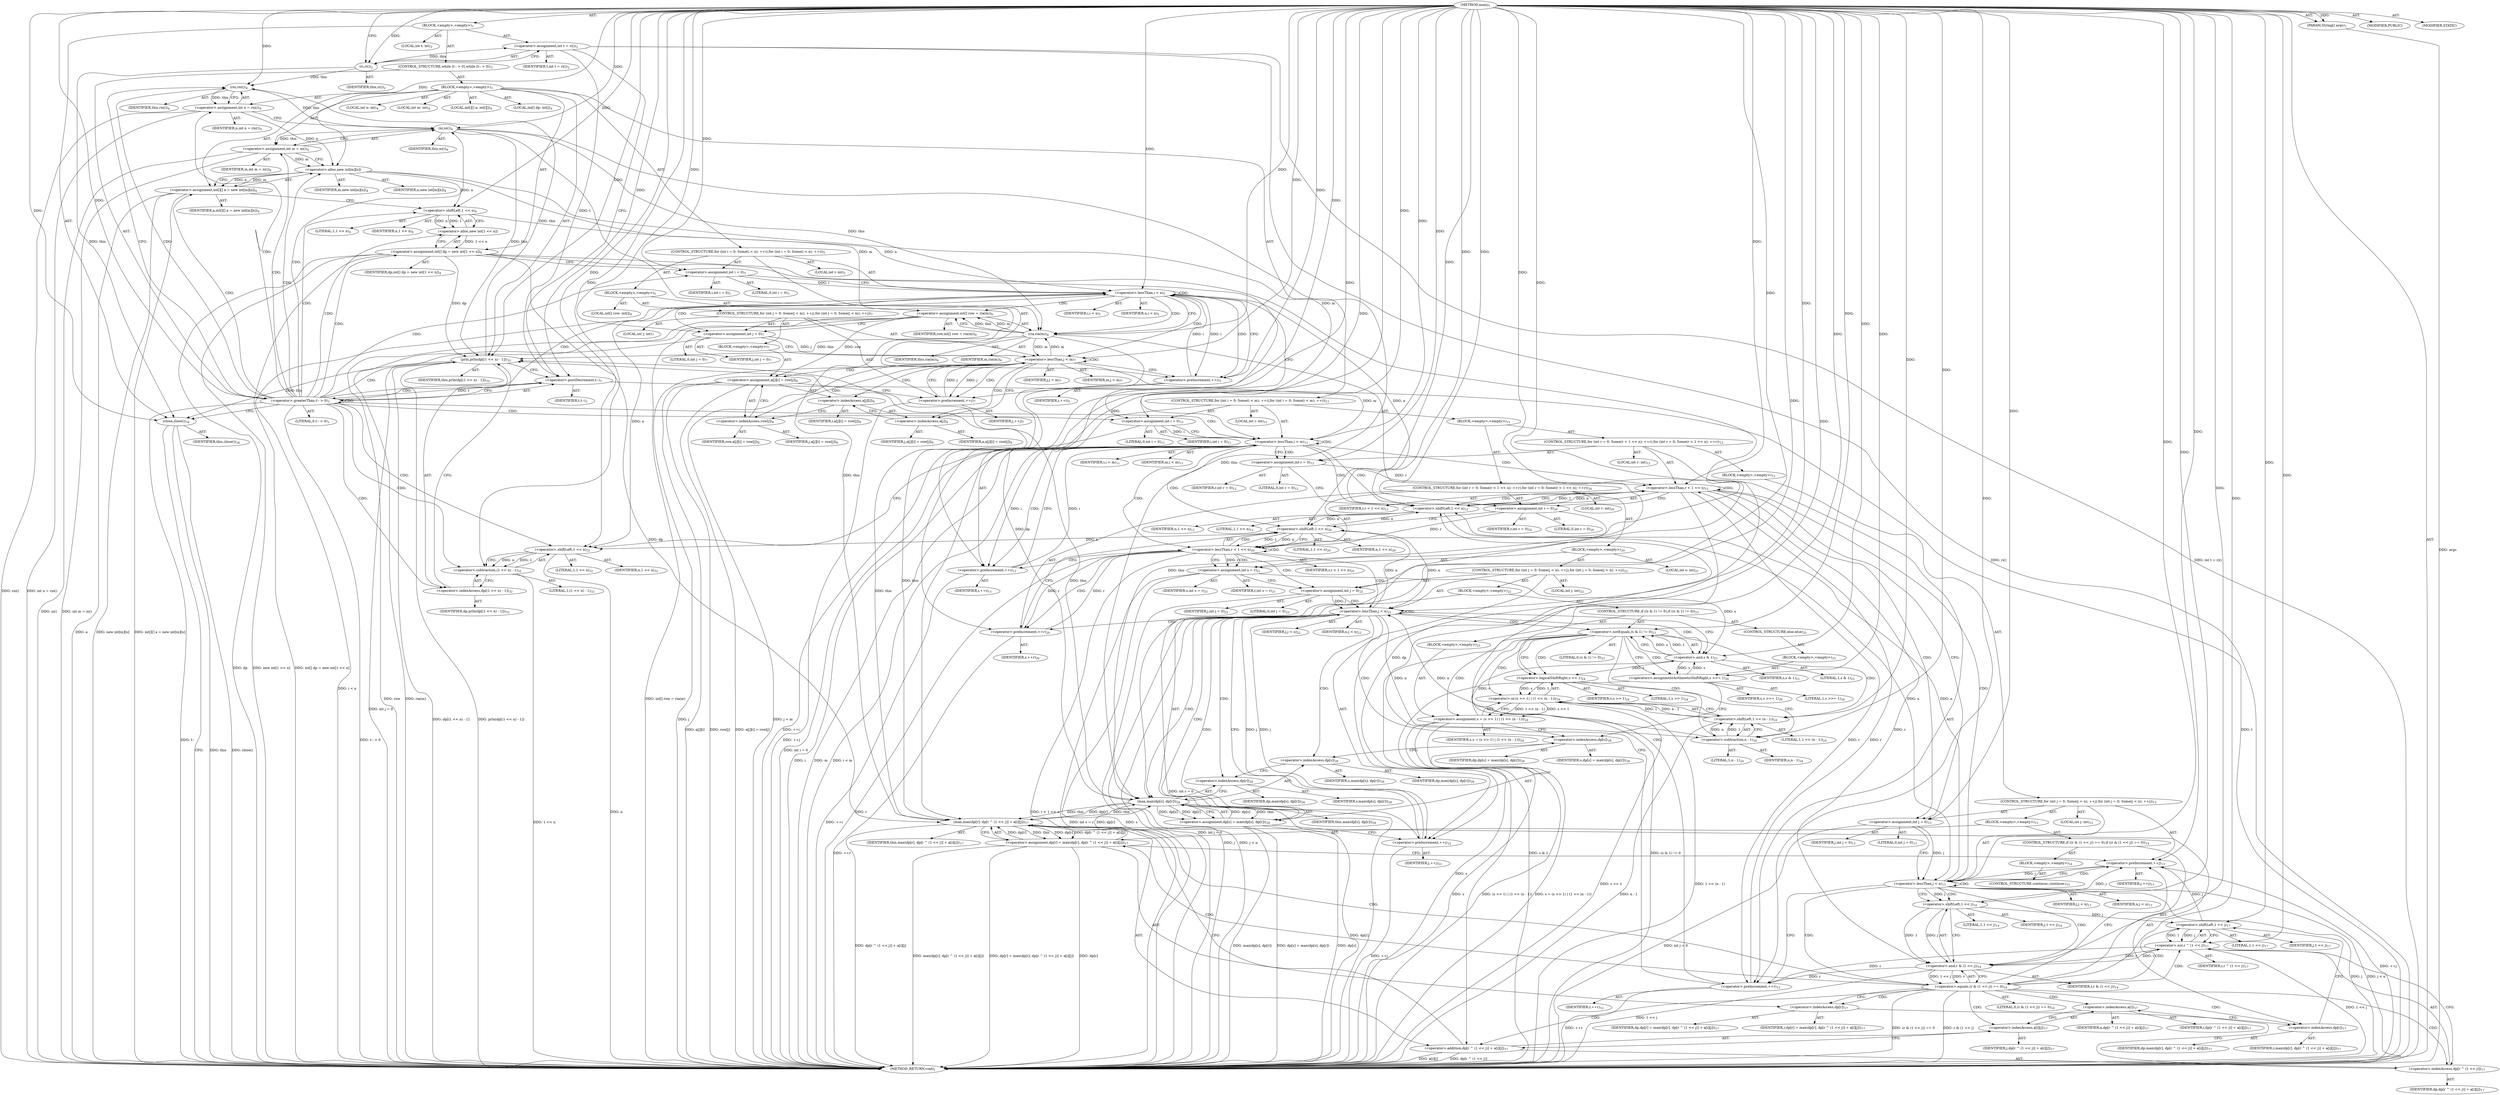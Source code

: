 digraph "main" {  
"17" [label = <(METHOD,main)<SUB>1</SUB>> ]
"18" [label = <(PARAM,String[] args)<SUB>1</SUB>> ]
"19" [label = <(BLOCK,&lt;empty&gt;,&lt;empty&gt;)<SUB>1</SUB>> ]
"20" [label = <(LOCAL,int t: int)<SUB>2</SUB>> ]
"21" [label = <(&lt;operator&gt;.assignment,int t = ri())<SUB>2</SUB>> ]
"22" [label = <(IDENTIFIER,t,int t = ri())<SUB>2</SUB>> ]
"23" [label = <(ri,ri())<SUB>2</SUB>> ]
"24" [label = <(IDENTIFIER,this,ri())<SUB>2</SUB>> ]
"25" [label = <(CONTROL_STRUCTURE,while (t-- &gt; 0),while (t-- &gt; 0))<SUB>3</SUB>> ]
"26" [label = <(&lt;operator&gt;.greaterThan,t-- &gt; 0)<SUB>3</SUB>> ]
"27" [label = <(&lt;operator&gt;.postDecrement,t--)<SUB>3</SUB>> ]
"28" [label = <(IDENTIFIER,t,t--)<SUB>3</SUB>> ]
"29" [label = <(LITERAL,0,t-- &gt; 0)<SUB>3</SUB>> ]
"30" [label = <(BLOCK,&lt;empty&gt;,&lt;empty&gt;)<SUB>3</SUB>> ]
"31" [label = <(LOCAL,int n: int)<SUB>4</SUB>> ]
"32" [label = <(LOCAL,int m: int)<SUB>4</SUB>> ]
"33" [label = <(LOCAL,int[][] a: int[][])<SUB>4</SUB>> ]
"34" [label = <(LOCAL,int[] dp: int[])<SUB>4</SUB>> ]
"35" [label = <(&lt;operator&gt;.assignment,int n = rni())<SUB>4</SUB>> ]
"36" [label = <(IDENTIFIER,n,int n = rni())<SUB>4</SUB>> ]
"37" [label = <(rni,rni())<SUB>4</SUB>> ]
"38" [label = <(IDENTIFIER,this,rni())<SUB>4</SUB>> ]
"39" [label = <(&lt;operator&gt;.assignment,int m = ni())<SUB>4</SUB>> ]
"40" [label = <(IDENTIFIER,m,int m = ni())<SUB>4</SUB>> ]
"41" [label = <(ni,ni())<SUB>4</SUB>> ]
"42" [label = <(IDENTIFIER,this,ni())<SUB>4</SUB>> ]
"43" [label = <(&lt;operator&gt;.assignment,int[][] a = new int[m][n])<SUB>4</SUB>> ]
"44" [label = <(IDENTIFIER,a,int[][] a = new int[m][n])<SUB>4</SUB>> ]
"45" [label = <(&lt;operator&gt;.alloc,new int[m][n])> ]
"46" [label = <(IDENTIFIER,m,new int[m][n])<SUB>4</SUB>> ]
"47" [label = <(IDENTIFIER,n,new int[m][n])<SUB>4</SUB>> ]
"48" [label = <(&lt;operator&gt;.assignment,int[] dp = new int[1 &lt;&lt; n])<SUB>4</SUB>> ]
"49" [label = <(IDENTIFIER,dp,int[] dp = new int[1 &lt;&lt; n])<SUB>4</SUB>> ]
"50" [label = <(&lt;operator&gt;.alloc,new int[1 &lt;&lt; n])> ]
"51" [label = <(&lt;operator&gt;.shiftLeft,1 &lt;&lt; n)<SUB>4</SUB>> ]
"52" [label = <(LITERAL,1,1 &lt;&lt; n)<SUB>4</SUB>> ]
"53" [label = <(IDENTIFIER,n,1 &lt;&lt; n)<SUB>4</SUB>> ]
"54" [label = <(CONTROL_STRUCTURE,for (int i = 0; Some(i &lt; n); ++i),for (int i = 0; Some(i &lt; n); ++i))<SUB>5</SUB>> ]
"55" [label = <(LOCAL,int i: int)<SUB>5</SUB>> ]
"56" [label = <(&lt;operator&gt;.assignment,int i = 0)<SUB>5</SUB>> ]
"57" [label = <(IDENTIFIER,i,int i = 0)<SUB>5</SUB>> ]
"58" [label = <(LITERAL,0,int i = 0)<SUB>5</SUB>> ]
"59" [label = <(&lt;operator&gt;.lessThan,i &lt; n)<SUB>5</SUB>> ]
"60" [label = <(IDENTIFIER,i,i &lt; n)<SUB>5</SUB>> ]
"61" [label = <(IDENTIFIER,n,i &lt; n)<SUB>5</SUB>> ]
"62" [label = <(&lt;operator&gt;.preIncrement,++i)<SUB>5</SUB>> ]
"63" [label = <(IDENTIFIER,i,++i)<SUB>5</SUB>> ]
"64" [label = <(BLOCK,&lt;empty&gt;,&lt;empty&gt;)<SUB>5</SUB>> ]
"65" [label = <(LOCAL,int[] row: int[])<SUB>6</SUB>> ]
"66" [label = <(&lt;operator&gt;.assignment,int[] row = ria(m))<SUB>6</SUB>> ]
"67" [label = <(IDENTIFIER,row,int[] row = ria(m))<SUB>6</SUB>> ]
"68" [label = <(ria,ria(m))<SUB>6</SUB>> ]
"69" [label = <(IDENTIFIER,this,ria(m))<SUB>6</SUB>> ]
"70" [label = <(IDENTIFIER,m,ria(m))<SUB>6</SUB>> ]
"71" [label = <(CONTROL_STRUCTURE,for (int j = 0; Some(j &lt; m); ++j),for (int j = 0; Some(j &lt; m); ++j))<SUB>7</SUB>> ]
"72" [label = <(LOCAL,int j: int)<SUB>7</SUB>> ]
"73" [label = <(&lt;operator&gt;.assignment,int j = 0)<SUB>7</SUB>> ]
"74" [label = <(IDENTIFIER,j,int j = 0)<SUB>7</SUB>> ]
"75" [label = <(LITERAL,0,int j = 0)<SUB>7</SUB>> ]
"76" [label = <(&lt;operator&gt;.lessThan,j &lt; m)<SUB>7</SUB>> ]
"77" [label = <(IDENTIFIER,j,j &lt; m)<SUB>7</SUB>> ]
"78" [label = <(IDENTIFIER,m,j &lt; m)<SUB>7</SUB>> ]
"79" [label = <(&lt;operator&gt;.preIncrement,++j)<SUB>7</SUB>> ]
"80" [label = <(IDENTIFIER,j,++j)<SUB>7</SUB>> ]
"81" [label = <(BLOCK,&lt;empty&gt;,&lt;empty&gt;)<SUB>7</SUB>> ]
"82" [label = <(&lt;operator&gt;.assignment,a[j][i] = row[j])<SUB>8</SUB>> ]
"83" [label = <(&lt;operator&gt;.indexAccess,a[j][i])<SUB>8</SUB>> ]
"84" [label = <(&lt;operator&gt;.indexAccess,a[j])<SUB>8</SUB>> ]
"85" [label = <(IDENTIFIER,a,a[j][i] = row[j])<SUB>8</SUB>> ]
"86" [label = <(IDENTIFIER,j,a[j][i] = row[j])<SUB>8</SUB>> ]
"87" [label = <(IDENTIFIER,i,a[j][i] = row[j])<SUB>8</SUB>> ]
"88" [label = <(&lt;operator&gt;.indexAccess,row[j])<SUB>8</SUB>> ]
"89" [label = <(IDENTIFIER,row,a[j][i] = row[j])<SUB>8</SUB>> ]
"90" [label = <(IDENTIFIER,j,a[j][i] = row[j])<SUB>8</SUB>> ]
"91" [label = <(CONTROL_STRUCTURE,for (int i = 0; Some(i &lt; m); ++i),for (int i = 0; Some(i &lt; m); ++i))<SUB>11</SUB>> ]
"92" [label = <(LOCAL,int i: int)<SUB>11</SUB>> ]
"93" [label = <(&lt;operator&gt;.assignment,int i = 0)<SUB>11</SUB>> ]
"94" [label = <(IDENTIFIER,i,int i = 0)<SUB>11</SUB>> ]
"95" [label = <(LITERAL,0,int i = 0)<SUB>11</SUB>> ]
"96" [label = <(&lt;operator&gt;.lessThan,i &lt; m)<SUB>11</SUB>> ]
"97" [label = <(IDENTIFIER,i,i &lt; m)<SUB>11</SUB>> ]
"98" [label = <(IDENTIFIER,m,i &lt; m)<SUB>11</SUB>> ]
"99" [label = <(&lt;operator&gt;.preIncrement,++i)<SUB>11</SUB>> ]
"100" [label = <(IDENTIFIER,i,++i)<SUB>11</SUB>> ]
"101" [label = <(BLOCK,&lt;empty&gt;,&lt;empty&gt;)<SUB>11</SUB>> ]
"102" [label = <(CONTROL_STRUCTURE,for (int r = 0; Some(r &lt; 1 &lt;&lt; n); ++r),for (int r = 0; Some(r &lt; 1 &lt;&lt; n); ++r))<SUB>12</SUB>> ]
"103" [label = <(LOCAL,int r: int)<SUB>12</SUB>> ]
"104" [label = <(&lt;operator&gt;.assignment,int r = 0)<SUB>12</SUB>> ]
"105" [label = <(IDENTIFIER,r,int r = 0)<SUB>12</SUB>> ]
"106" [label = <(LITERAL,0,int r = 0)<SUB>12</SUB>> ]
"107" [label = <(&lt;operator&gt;.lessThan,r &lt; 1 &lt;&lt; n)<SUB>12</SUB>> ]
"108" [label = <(IDENTIFIER,r,r &lt; 1 &lt;&lt; n)<SUB>12</SUB>> ]
"109" [label = <(&lt;operator&gt;.shiftLeft,1 &lt;&lt; n)<SUB>12</SUB>> ]
"110" [label = <(LITERAL,1,1 &lt;&lt; n)<SUB>12</SUB>> ]
"111" [label = <(IDENTIFIER,n,1 &lt;&lt; n)<SUB>12</SUB>> ]
"112" [label = <(&lt;operator&gt;.preIncrement,++r)<SUB>12</SUB>> ]
"113" [label = <(IDENTIFIER,r,++r)<SUB>12</SUB>> ]
"114" [label = <(BLOCK,&lt;empty&gt;,&lt;empty&gt;)<SUB>12</SUB>> ]
"115" [label = <(CONTROL_STRUCTURE,for (int j = 0; Some(j &lt; n); ++j),for (int j = 0; Some(j &lt; n); ++j))<SUB>13</SUB>> ]
"116" [label = <(LOCAL,int j: int)<SUB>13</SUB>> ]
"117" [label = <(&lt;operator&gt;.assignment,int j = 0)<SUB>13</SUB>> ]
"118" [label = <(IDENTIFIER,j,int j = 0)<SUB>13</SUB>> ]
"119" [label = <(LITERAL,0,int j = 0)<SUB>13</SUB>> ]
"120" [label = <(&lt;operator&gt;.lessThan,j &lt; n)<SUB>13</SUB>> ]
"121" [label = <(IDENTIFIER,j,j &lt; n)<SUB>13</SUB>> ]
"122" [label = <(IDENTIFIER,n,j &lt; n)<SUB>13</SUB>> ]
"123" [label = <(&lt;operator&gt;.preIncrement,++j)<SUB>13</SUB>> ]
"124" [label = <(IDENTIFIER,j,++j)<SUB>13</SUB>> ]
"125" [label = <(BLOCK,&lt;empty&gt;,&lt;empty&gt;)<SUB>13</SUB>> ]
"126" [label = <(CONTROL_STRUCTURE,if ((r &amp; (1 &lt;&lt; j)) == 0),if ((r &amp; (1 &lt;&lt; j)) == 0))<SUB>14</SUB>> ]
"127" [label = <(&lt;operator&gt;.equals,(r &amp; (1 &lt;&lt; j)) == 0)<SUB>14</SUB>> ]
"128" [label = <(&lt;operator&gt;.and,r &amp; (1 &lt;&lt; j))<SUB>14</SUB>> ]
"129" [label = <(IDENTIFIER,r,r &amp; (1 &lt;&lt; j))<SUB>14</SUB>> ]
"130" [label = <(&lt;operator&gt;.shiftLeft,1 &lt;&lt; j)<SUB>14</SUB>> ]
"131" [label = <(LITERAL,1,1 &lt;&lt; j)<SUB>14</SUB>> ]
"132" [label = <(IDENTIFIER,j,1 &lt;&lt; j)<SUB>14</SUB>> ]
"133" [label = <(LITERAL,0,(r &amp; (1 &lt;&lt; j)) == 0)<SUB>14</SUB>> ]
"134" [label = <(BLOCK,&lt;empty&gt;,&lt;empty&gt;)<SUB>14</SUB>> ]
"135" [label = <(CONTROL_STRUCTURE,continue;,continue;)<SUB>15</SUB>> ]
"136" [label = <(&lt;operator&gt;.assignment,dp[r] = max(dp[r], dp[r ^ (1 &lt;&lt; j)] + a[i][j]))<SUB>17</SUB>> ]
"137" [label = <(&lt;operator&gt;.indexAccess,dp[r])<SUB>17</SUB>> ]
"138" [label = <(IDENTIFIER,dp,dp[r] = max(dp[r], dp[r ^ (1 &lt;&lt; j)] + a[i][j]))<SUB>17</SUB>> ]
"139" [label = <(IDENTIFIER,r,dp[r] = max(dp[r], dp[r ^ (1 &lt;&lt; j)] + a[i][j]))<SUB>17</SUB>> ]
"140" [label = <(max,max(dp[r], dp[r ^ (1 &lt;&lt; j)] + a[i][j]))<SUB>17</SUB>> ]
"141" [label = <(IDENTIFIER,this,max(dp[r], dp[r ^ (1 &lt;&lt; j)] + a[i][j]))<SUB>17</SUB>> ]
"142" [label = <(&lt;operator&gt;.indexAccess,dp[r])<SUB>17</SUB>> ]
"143" [label = <(IDENTIFIER,dp,max(dp[r], dp[r ^ (1 &lt;&lt; j)] + a[i][j]))<SUB>17</SUB>> ]
"144" [label = <(IDENTIFIER,r,max(dp[r], dp[r ^ (1 &lt;&lt; j)] + a[i][j]))<SUB>17</SUB>> ]
"145" [label = <(&lt;operator&gt;.addition,dp[r ^ (1 &lt;&lt; j)] + a[i][j])<SUB>17</SUB>> ]
"146" [label = <(&lt;operator&gt;.indexAccess,dp[r ^ (1 &lt;&lt; j)])<SUB>17</SUB>> ]
"147" [label = <(IDENTIFIER,dp,dp[r ^ (1 &lt;&lt; j)] + a[i][j])<SUB>17</SUB>> ]
"148" [label = <(&lt;operator&gt;.xor,r ^ (1 &lt;&lt; j))<SUB>17</SUB>> ]
"149" [label = <(IDENTIFIER,r,r ^ (1 &lt;&lt; j))<SUB>17</SUB>> ]
"150" [label = <(&lt;operator&gt;.shiftLeft,1 &lt;&lt; j)<SUB>17</SUB>> ]
"151" [label = <(LITERAL,1,1 &lt;&lt; j)<SUB>17</SUB>> ]
"152" [label = <(IDENTIFIER,j,1 &lt;&lt; j)<SUB>17</SUB>> ]
"153" [label = <(&lt;operator&gt;.indexAccess,a[i][j])<SUB>17</SUB>> ]
"154" [label = <(&lt;operator&gt;.indexAccess,a[i])<SUB>17</SUB>> ]
"155" [label = <(IDENTIFIER,a,dp[r ^ (1 &lt;&lt; j)] + a[i][j])<SUB>17</SUB>> ]
"156" [label = <(IDENTIFIER,i,dp[r ^ (1 &lt;&lt; j)] + a[i][j])<SUB>17</SUB>> ]
"157" [label = <(IDENTIFIER,j,dp[r ^ (1 &lt;&lt; j)] + a[i][j])<SUB>17</SUB>> ]
"158" [label = <(CONTROL_STRUCTURE,for (int r = 0; Some(r &lt; 1 &lt;&lt; n); ++r),for (int r = 0; Some(r &lt; 1 &lt;&lt; n); ++r))<SUB>20</SUB>> ]
"159" [label = <(LOCAL,int r: int)<SUB>20</SUB>> ]
"160" [label = <(&lt;operator&gt;.assignment,int r = 0)<SUB>20</SUB>> ]
"161" [label = <(IDENTIFIER,r,int r = 0)<SUB>20</SUB>> ]
"162" [label = <(LITERAL,0,int r = 0)<SUB>20</SUB>> ]
"163" [label = <(&lt;operator&gt;.lessThan,r &lt; 1 &lt;&lt; n)<SUB>20</SUB>> ]
"164" [label = <(IDENTIFIER,r,r &lt; 1 &lt;&lt; n)<SUB>20</SUB>> ]
"165" [label = <(&lt;operator&gt;.shiftLeft,1 &lt;&lt; n)<SUB>20</SUB>> ]
"166" [label = <(LITERAL,1,1 &lt;&lt; n)<SUB>20</SUB>> ]
"167" [label = <(IDENTIFIER,n,1 &lt;&lt; n)<SUB>20</SUB>> ]
"168" [label = <(&lt;operator&gt;.preIncrement,++r)<SUB>20</SUB>> ]
"169" [label = <(IDENTIFIER,r,++r)<SUB>20</SUB>> ]
"170" [label = <(BLOCK,&lt;empty&gt;,&lt;empty&gt;)<SUB>20</SUB>> ]
"171" [label = <(LOCAL,int s: int)<SUB>21</SUB>> ]
"172" [label = <(&lt;operator&gt;.assignment,int s = r)<SUB>21</SUB>> ]
"173" [label = <(IDENTIFIER,s,int s = r)<SUB>21</SUB>> ]
"174" [label = <(IDENTIFIER,r,int s = r)<SUB>21</SUB>> ]
"175" [label = <(CONTROL_STRUCTURE,for (int j = 0; Some(j &lt; n); ++j),for (int j = 0; Some(j &lt; n); ++j))<SUB>22</SUB>> ]
"176" [label = <(LOCAL,int j: int)<SUB>22</SUB>> ]
"177" [label = <(&lt;operator&gt;.assignment,int j = 0)<SUB>22</SUB>> ]
"178" [label = <(IDENTIFIER,j,int j = 0)<SUB>22</SUB>> ]
"179" [label = <(LITERAL,0,int j = 0)<SUB>22</SUB>> ]
"180" [label = <(&lt;operator&gt;.lessThan,j &lt; n)<SUB>22</SUB>> ]
"181" [label = <(IDENTIFIER,j,j &lt; n)<SUB>22</SUB>> ]
"182" [label = <(IDENTIFIER,n,j &lt; n)<SUB>22</SUB>> ]
"183" [label = <(&lt;operator&gt;.preIncrement,++j)<SUB>22</SUB>> ]
"184" [label = <(IDENTIFIER,j,++j)<SUB>22</SUB>> ]
"185" [label = <(BLOCK,&lt;empty&gt;,&lt;empty&gt;)<SUB>22</SUB>> ]
"186" [label = <(CONTROL_STRUCTURE,if ((s &amp; 1) != 0),if ((s &amp; 1) != 0))<SUB>23</SUB>> ]
"187" [label = <(&lt;operator&gt;.notEquals,(s &amp; 1) != 0)<SUB>23</SUB>> ]
"188" [label = <(&lt;operator&gt;.and,s &amp; 1)<SUB>23</SUB>> ]
"189" [label = <(IDENTIFIER,s,s &amp; 1)<SUB>23</SUB>> ]
"190" [label = <(LITERAL,1,s &amp; 1)<SUB>23</SUB>> ]
"191" [label = <(LITERAL,0,(s &amp; 1) != 0)<SUB>23</SUB>> ]
"192" [label = <(BLOCK,&lt;empty&gt;,&lt;empty&gt;)<SUB>23</SUB>> ]
"193" [label = <(&lt;operator&gt;.assignment,s = (s &gt;&gt; 1) | (1 &lt;&lt; (n - 1)))<SUB>24</SUB>> ]
"194" [label = <(IDENTIFIER,s,s = (s &gt;&gt; 1) | (1 &lt;&lt; (n - 1)))<SUB>24</SUB>> ]
"195" [label = <(&lt;operator&gt;.or,(s &gt;&gt; 1) | (1 &lt;&lt; (n - 1)))<SUB>24</SUB>> ]
"196" [label = <(&lt;operator&gt;.logicalShiftRight,s &gt;&gt; 1)<SUB>24</SUB>> ]
"197" [label = <(IDENTIFIER,s,s &gt;&gt; 1)<SUB>24</SUB>> ]
"198" [label = <(LITERAL,1,s &gt;&gt; 1)<SUB>24</SUB>> ]
"199" [label = <(&lt;operator&gt;.shiftLeft,1 &lt;&lt; (n - 1))<SUB>24</SUB>> ]
"200" [label = <(LITERAL,1,1 &lt;&lt; (n - 1))<SUB>24</SUB>> ]
"201" [label = <(&lt;operator&gt;.subtraction,n - 1)<SUB>24</SUB>> ]
"202" [label = <(IDENTIFIER,n,n - 1)<SUB>24</SUB>> ]
"203" [label = <(LITERAL,1,n - 1)<SUB>24</SUB>> ]
"204" [label = <(CONTROL_STRUCTURE,else,else)<SUB>25</SUB>> ]
"205" [label = <(BLOCK,&lt;empty&gt;,&lt;empty&gt;)<SUB>25</SUB>> ]
"206" [label = <(&lt;operators&gt;.assignmentArithmeticShiftRight,s &gt;&gt;= 1)<SUB>26</SUB>> ]
"207" [label = <(IDENTIFIER,s,s &gt;&gt;= 1)<SUB>26</SUB>> ]
"208" [label = <(LITERAL,1,s &gt;&gt;= 1)<SUB>26</SUB>> ]
"209" [label = <(&lt;operator&gt;.assignment,dp[s] = max(dp[s], dp[r]))<SUB>28</SUB>> ]
"210" [label = <(&lt;operator&gt;.indexAccess,dp[s])<SUB>28</SUB>> ]
"211" [label = <(IDENTIFIER,dp,dp[s] = max(dp[s], dp[r]))<SUB>28</SUB>> ]
"212" [label = <(IDENTIFIER,s,dp[s] = max(dp[s], dp[r]))<SUB>28</SUB>> ]
"213" [label = <(max,max(dp[s], dp[r]))<SUB>28</SUB>> ]
"214" [label = <(IDENTIFIER,this,max(dp[s], dp[r]))<SUB>28</SUB>> ]
"215" [label = <(&lt;operator&gt;.indexAccess,dp[s])<SUB>28</SUB>> ]
"216" [label = <(IDENTIFIER,dp,max(dp[s], dp[r]))<SUB>28</SUB>> ]
"217" [label = <(IDENTIFIER,s,max(dp[s], dp[r]))<SUB>28</SUB>> ]
"218" [label = <(&lt;operator&gt;.indexAccess,dp[r])<SUB>28</SUB>> ]
"219" [label = <(IDENTIFIER,dp,max(dp[s], dp[r]))<SUB>28</SUB>> ]
"220" [label = <(IDENTIFIER,r,max(dp[s], dp[r]))<SUB>28</SUB>> ]
"221" [label = <(prln,prln(dp[(1 &lt;&lt; n) - 1]))<SUB>32</SUB>> ]
"222" [label = <(IDENTIFIER,this,prln(dp[(1 &lt;&lt; n) - 1]))<SUB>32</SUB>> ]
"223" [label = <(&lt;operator&gt;.indexAccess,dp[(1 &lt;&lt; n) - 1])<SUB>32</SUB>> ]
"224" [label = <(IDENTIFIER,dp,prln(dp[(1 &lt;&lt; n) - 1]))<SUB>32</SUB>> ]
"225" [label = <(&lt;operator&gt;.subtraction,(1 &lt;&lt; n) - 1)<SUB>32</SUB>> ]
"226" [label = <(&lt;operator&gt;.shiftLeft,1 &lt;&lt; n)<SUB>32</SUB>> ]
"227" [label = <(LITERAL,1,1 &lt;&lt; n)<SUB>32</SUB>> ]
"228" [label = <(IDENTIFIER,n,1 &lt;&lt; n)<SUB>32</SUB>> ]
"229" [label = <(LITERAL,1,(1 &lt;&lt; n) - 1)<SUB>32</SUB>> ]
"230" [label = <(close,close())<SUB>34</SUB>> ]
"231" [label = <(IDENTIFIER,this,close())<SUB>34</SUB>> ]
"232" [label = <(MODIFIER,PUBLIC)> ]
"233" [label = <(MODIFIER,STATIC)> ]
"234" [label = <(METHOD_RETURN,void)<SUB>1</SUB>> ]
  "17" -> "18"  [ label = "AST: "] 
  "17" -> "19"  [ label = "AST: "] 
  "17" -> "232"  [ label = "AST: "] 
  "17" -> "233"  [ label = "AST: "] 
  "17" -> "234"  [ label = "AST: "] 
  "19" -> "20"  [ label = "AST: "] 
  "19" -> "21"  [ label = "AST: "] 
  "19" -> "25"  [ label = "AST: "] 
  "19" -> "230"  [ label = "AST: "] 
  "21" -> "22"  [ label = "AST: "] 
  "21" -> "23"  [ label = "AST: "] 
  "23" -> "24"  [ label = "AST: "] 
  "25" -> "26"  [ label = "AST: "] 
  "25" -> "30"  [ label = "AST: "] 
  "26" -> "27"  [ label = "AST: "] 
  "26" -> "29"  [ label = "AST: "] 
  "27" -> "28"  [ label = "AST: "] 
  "30" -> "31"  [ label = "AST: "] 
  "30" -> "32"  [ label = "AST: "] 
  "30" -> "33"  [ label = "AST: "] 
  "30" -> "34"  [ label = "AST: "] 
  "30" -> "35"  [ label = "AST: "] 
  "30" -> "39"  [ label = "AST: "] 
  "30" -> "43"  [ label = "AST: "] 
  "30" -> "48"  [ label = "AST: "] 
  "30" -> "54"  [ label = "AST: "] 
  "30" -> "91"  [ label = "AST: "] 
  "30" -> "221"  [ label = "AST: "] 
  "35" -> "36"  [ label = "AST: "] 
  "35" -> "37"  [ label = "AST: "] 
  "37" -> "38"  [ label = "AST: "] 
  "39" -> "40"  [ label = "AST: "] 
  "39" -> "41"  [ label = "AST: "] 
  "41" -> "42"  [ label = "AST: "] 
  "43" -> "44"  [ label = "AST: "] 
  "43" -> "45"  [ label = "AST: "] 
  "45" -> "46"  [ label = "AST: "] 
  "45" -> "47"  [ label = "AST: "] 
  "48" -> "49"  [ label = "AST: "] 
  "48" -> "50"  [ label = "AST: "] 
  "50" -> "51"  [ label = "AST: "] 
  "51" -> "52"  [ label = "AST: "] 
  "51" -> "53"  [ label = "AST: "] 
  "54" -> "55"  [ label = "AST: "] 
  "54" -> "56"  [ label = "AST: "] 
  "54" -> "59"  [ label = "AST: "] 
  "54" -> "62"  [ label = "AST: "] 
  "54" -> "64"  [ label = "AST: "] 
  "56" -> "57"  [ label = "AST: "] 
  "56" -> "58"  [ label = "AST: "] 
  "59" -> "60"  [ label = "AST: "] 
  "59" -> "61"  [ label = "AST: "] 
  "62" -> "63"  [ label = "AST: "] 
  "64" -> "65"  [ label = "AST: "] 
  "64" -> "66"  [ label = "AST: "] 
  "64" -> "71"  [ label = "AST: "] 
  "66" -> "67"  [ label = "AST: "] 
  "66" -> "68"  [ label = "AST: "] 
  "68" -> "69"  [ label = "AST: "] 
  "68" -> "70"  [ label = "AST: "] 
  "71" -> "72"  [ label = "AST: "] 
  "71" -> "73"  [ label = "AST: "] 
  "71" -> "76"  [ label = "AST: "] 
  "71" -> "79"  [ label = "AST: "] 
  "71" -> "81"  [ label = "AST: "] 
  "73" -> "74"  [ label = "AST: "] 
  "73" -> "75"  [ label = "AST: "] 
  "76" -> "77"  [ label = "AST: "] 
  "76" -> "78"  [ label = "AST: "] 
  "79" -> "80"  [ label = "AST: "] 
  "81" -> "82"  [ label = "AST: "] 
  "82" -> "83"  [ label = "AST: "] 
  "82" -> "88"  [ label = "AST: "] 
  "83" -> "84"  [ label = "AST: "] 
  "83" -> "87"  [ label = "AST: "] 
  "84" -> "85"  [ label = "AST: "] 
  "84" -> "86"  [ label = "AST: "] 
  "88" -> "89"  [ label = "AST: "] 
  "88" -> "90"  [ label = "AST: "] 
  "91" -> "92"  [ label = "AST: "] 
  "91" -> "93"  [ label = "AST: "] 
  "91" -> "96"  [ label = "AST: "] 
  "91" -> "99"  [ label = "AST: "] 
  "91" -> "101"  [ label = "AST: "] 
  "93" -> "94"  [ label = "AST: "] 
  "93" -> "95"  [ label = "AST: "] 
  "96" -> "97"  [ label = "AST: "] 
  "96" -> "98"  [ label = "AST: "] 
  "99" -> "100"  [ label = "AST: "] 
  "101" -> "102"  [ label = "AST: "] 
  "101" -> "158"  [ label = "AST: "] 
  "102" -> "103"  [ label = "AST: "] 
  "102" -> "104"  [ label = "AST: "] 
  "102" -> "107"  [ label = "AST: "] 
  "102" -> "112"  [ label = "AST: "] 
  "102" -> "114"  [ label = "AST: "] 
  "104" -> "105"  [ label = "AST: "] 
  "104" -> "106"  [ label = "AST: "] 
  "107" -> "108"  [ label = "AST: "] 
  "107" -> "109"  [ label = "AST: "] 
  "109" -> "110"  [ label = "AST: "] 
  "109" -> "111"  [ label = "AST: "] 
  "112" -> "113"  [ label = "AST: "] 
  "114" -> "115"  [ label = "AST: "] 
  "115" -> "116"  [ label = "AST: "] 
  "115" -> "117"  [ label = "AST: "] 
  "115" -> "120"  [ label = "AST: "] 
  "115" -> "123"  [ label = "AST: "] 
  "115" -> "125"  [ label = "AST: "] 
  "117" -> "118"  [ label = "AST: "] 
  "117" -> "119"  [ label = "AST: "] 
  "120" -> "121"  [ label = "AST: "] 
  "120" -> "122"  [ label = "AST: "] 
  "123" -> "124"  [ label = "AST: "] 
  "125" -> "126"  [ label = "AST: "] 
  "125" -> "136"  [ label = "AST: "] 
  "126" -> "127"  [ label = "AST: "] 
  "126" -> "134"  [ label = "AST: "] 
  "127" -> "128"  [ label = "AST: "] 
  "127" -> "133"  [ label = "AST: "] 
  "128" -> "129"  [ label = "AST: "] 
  "128" -> "130"  [ label = "AST: "] 
  "130" -> "131"  [ label = "AST: "] 
  "130" -> "132"  [ label = "AST: "] 
  "134" -> "135"  [ label = "AST: "] 
  "136" -> "137"  [ label = "AST: "] 
  "136" -> "140"  [ label = "AST: "] 
  "137" -> "138"  [ label = "AST: "] 
  "137" -> "139"  [ label = "AST: "] 
  "140" -> "141"  [ label = "AST: "] 
  "140" -> "142"  [ label = "AST: "] 
  "140" -> "145"  [ label = "AST: "] 
  "142" -> "143"  [ label = "AST: "] 
  "142" -> "144"  [ label = "AST: "] 
  "145" -> "146"  [ label = "AST: "] 
  "145" -> "153"  [ label = "AST: "] 
  "146" -> "147"  [ label = "AST: "] 
  "146" -> "148"  [ label = "AST: "] 
  "148" -> "149"  [ label = "AST: "] 
  "148" -> "150"  [ label = "AST: "] 
  "150" -> "151"  [ label = "AST: "] 
  "150" -> "152"  [ label = "AST: "] 
  "153" -> "154"  [ label = "AST: "] 
  "153" -> "157"  [ label = "AST: "] 
  "154" -> "155"  [ label = "AST: "] 
  "154" -> "156"  [ label = "AST: "] 
  "158" -> "159"  [ label = "AST: "] 
  "158" -> "160"  [ label = "AST: "] 
  "158" -> "163"  [ label = "AST: "] 
  "158" -> "168"  [ label = "AST: "] 
  "158" -> "170"  [ label = "AST: "] 
  "160" -> "161"  [ label = "AST: "] 
  "160" -> "162"  [ label = "AST: "] 
  "163" -> "164"  [ label = "AST: "] 
  "163" -> "165"  [ label = "AST: "] 
  "165" -> "166"  [ label = "AST: "] 
  "165" -> "167"  [ label = "AST: "] 
  "168" -> "169"  [ label = "AST: "] 
  "170" -> "171"  [ label = "AST: "] 
  "170" -> "172"  [ label = "AST: "] 
  "170" -> "175"  [ label = "AST: "] 
  "172" -> "173"  [ label = "AST: "] 
  "172" -> "174"  [ label = "AST: "] 
  "175" -> "176"  [ label = "AST: "] 
  "175" -> "177"  [ label = "AST: "] 
  "175" -> "180"  [ label = "AST: "] 
  "175" -> "183"  [ label = "AST: "] 
  "175" -> "185"  [ label = "AST: "] 
  "177" -> "178"  [ label = "AST: "] 
  "177" -> "179"  [ label = "AST: "] 
  "180" -> "181"  [ label = "AST: "] 
  "180" -> "182"  [ label = "AST: "] 
  "183" -> "184"  [ label = "AST: "] 
  "185" -> "186"  [ label = "AST: "] 
  "185" -> "209"  [ label = "AST: "] 
  "186" -> "187"  [ label = "AST: "] 
  "186" -> "192"  [ label = "AST: "] 
  "186" -> "204"  [ label = "AST: "] 
  "187" -> "188"  [ label = "AST: "] 
  "187" -> "191"  [ label = "AST: "] 
  "188" -> "189"  [ label = "AST: "] 
  "188" -> "190"  [ label = "AST: "] 
  "192" -> "193"  [ label = "AST: "] 
  "193" -> "194"  [ label = "AST: "] 
  "193" -> "195"  [ label = "AST: "] 
  "195" -> "196"  [ label = "AST: "] 
  "195" -> "199"  [ label = "AST: "] 
  "196" -> "197"  [ label = "AST: "] 
  "196" -> "198"  [ label = "AST: "] 
  "199" -> "200"  [ label = "AST: "] 
  "199" -> "201"  [ label = "AST: "] 
  "201" -> "202"  [ label = "AST: "] 
  "201" -> "203"  [ label = "AST: "] 
  "204" -> "205"  [ label = "AST: "] 
  "205" -> "206"  [ label = "AST: "] 
  "206" -> "207"  [ label = "AST: "] 
  "206" -> "208"  [ label = "AST: "] 
  "209" -> "210"  [ label = "AST: "] 
  "209" -> "213"  [ label = "AST: "] 
  "210" -> "211"  [ label = "AST: "] 
  "210" -> "212"  [ label = "AST: "] 
  "213" -> "214"  [ label = "AST: "] 
  "213" -> "215"  [ label = "AST: "] 
  "213" -> "218"  [ label = "AST: "] 
  "215" -> "216"  [ label = "AST: "] 
  "215" -> "217"  [ label = "AST: "] 
  "218" -> "219"  [ label = "AST: "] 
  "218" -> "220"  [ label = "AST: "] 
  "221" -> "222"  [ label = "AST: "] 
  "221" -> "223"  [ label = "AST: "] 
  "223" -> "224"  [ label = "AST: "] 
  "223" -> "225"  [ label = "AST: "] 
  "225" -> "226"  [ label = "AST: "] 
  "225" -> "229"  [ label = "AST: "] 
  "226" -> "227"  [ label = "AST: "] 
  "226" -> "228"  [ label = "AST: "] 
  "230" -> "231"  [ label = "AST: "] 
  "21" -> "27"  [ label = "CFG: "] 
  "230" -> "234"  [ label = "CFG: "] 
  "23" -> "21"  [ label = "CFG: "] 
  "26" -> "37"  [ label = "CFG: "] 
  "26" -> "230"  [ label = "CFG: "] 
  "27" -> "26"  [ label = "CFG: "] 
  "35" -> "41"  [ label = "CFG: "] 
  "39" -> "45"  [ label = "CFG: "] 
  "43" -> "51"  [ label = "CFG: "] 
  "48" -> "56"  [ label = "CFG: "] 
  "221" -> "27"  [ label = "CFG: "] 
  "37" -> "35"  [ label = "CFG: "] 
  "41" -> "39"  [ label = "CFG: "] 
  "45" -> "43"  [ label = "CFG: "] 
  "50" -> "48"  [ label = "CFG: "] 
  "56" -> "59"  [ label = "CFG: "] 
  "59" -> "68"  [ label = "CFG: "] 
  "59" -> "93"  [ label = "CFG: "] 
  "62" -> "59"  [ label = "CFG: "] 
  "93" -> "96"  [ label = "CFG: "] 
  "96" -> "104"  [ label = "CFG: "] 
  "96" -> "226"  [ label = "CFG: "] 
  "99" -> "96"  [ label = "CFG: "] 
  "223" -> "221"  [ label = "CFG: "] 
  "51" -> "50"  [ label = "CFG: "] 
  "66" -> "73"  [ label = "CFG: "] 
  "225" -> "223"  [ label = "CFG: "] 
  "68" -> "66"  [ label = "CFG: "] 
  "73" -> "76"  [ label = "CFG: "] 
  "76" -> "84"  [ label = "CFG: "] 
  "76" -> "62"  [ label = "CFG: "] 
  "79" -> "76"  [ label = "CFG: "] 
  "104" -> "109"  [ label = "CFG: "] 
  "107" -> "117"  [ label = "CFG: "] 
  "107" -> "160"  [ label = "CFG: "] 
  "112" -> "109"  [ label = "CFG: "] 
  "160" -> "165"  [ label = "CFG: "] 
  "163" -> "172"  [ label = "CFG: "] 
  "163" -> "99"  [ label = "CFG: "] 
  "168" -> "165"  [ label = "CFG: "] 
  "226" -> "225"  [ label = "CFG: "] 
  "82" -> "79"  [ label = "CFG: "] 
  "109" -> "107"  [ label = "CFG: "] 
  "165" -> "163"  [ label = "CFG: "] 
  "172" -> "177"  [ label = "CFG: "] 
  "83" -> "88"  [ label = "CFG: "] 
  "88" -> "82"  [ label = "CFG: "] 
  "117" -> "120"  [ label = "CFG: "] 
  "120" -> "130"  [ label = "CFG: "] 
  "120" -> "112"  [ label = "CFG: "] 
  "123" -> "120"  [ label = "CFG: "] 
  "177" -> "180"  [ label = "CFG: "] 
  "180" -> "188"  [ label = "CFG: "] 
  "180" -> "168"  [ label = "CFG: "] 
  "183" -> "180"  [ label = "CFG: "] 
  "84" -> "83"  [ label = "CFG: "] 
  "136" -> "123"  [ label = "CFG: "] 
  "209" -> "183"  [ label = "CFG: "] 
  "127" -> "123"  [ label = "CFG: "] 
  "127" -> "137"  [ label = "CFG: "] 
  "137" -> "142"  [ label = "CFG: "] 
  "140" -> "136"  [ label = "CFG: "] 
  "187" -> "196"  [ label = "CFG: "] 
  "187" -> "206"  [ label = "CFG: "] 
  "210" -> "215"  [ label = "CFG: "] 
  "213" -> "209"  [ label = "CFG: "] 
  "128" -> "127"  [ label = "CFG: "] 
  "142" -> "150"  [ label = "CFG: "] 
  "145" -> "140"  [ label = "CFG: "] 
  "188" -> "187"  [ label = "CFG: "] 
  "193" -> "210"  [ label = "CFG: "] 
  "215" -> "218"  [ label = "CFG: "] 
  "218" -> "213"  [ label = "CFG: "] 
  "130" -> "128"  [ label = "CFG: "] 
  "146" -> "154"  [ label = "CFG: "] 
  "153" -> "145"  [ label = "CFG: "] 
  "195" -> "193"  [ label = "CFG: "] 
  "206" -> "210"  [ label = "CFG: "] 
  "148" -> "146"  [ label = "CFG: "] 
  "154" -> "153"  [ label = "CFG: "] 
  "196" -> "201"  [ label = "CFG: "] 
  "199" -> "195"  [ label = "CFG: "] 
  "150" -> "148"  [ label = "CFG: "] 
  "201" -> "199"  [ label = "CFG: "] 
  "17" -> "23"  [ label = "CFG: "] 
  "18" -> "234"  [ label = "DDG: args"] 
  "21" -> "234"  [ label = "DDG: ri()"] 
  "21" -> "234"  [ label = "DDG: int t = ri()"] 
  "27" -> "234"  [ label = "DDG: t"] 
  "26" -> "234"  [ label = "DDG: t--"] 
  "26" -> "234"  [ label = "DDG: t-- &gt; 0"] 
  "230" -> "234"  [ label = "DDG: this"] 
  "230" -> "234"  [ label = "DDG: close()"] 
  "35" -> "234"  [ label = "DDG: rni()"] 
  "35" -> "234"  [ label = "DDG: int n = rni()"] 
  "39" -> "234"  [ label = "DDG: ni()"] 
  "39" -> "234"  [ label = "DDG: int m = ni()"] 
  "43" -> "234"  [ label = "DDG: a"] 
  "43" -> "234"  [ label = "DDG: new int[m][n]"] 
  "43" -> "234"  [ label = "DDG: int[][] a = new int[m][n]"] 
  "48" -> "234"  [ label = "DDG: dp"] 
  "48" -> "234"  [ label = "DDG: new int[1 &lt;&lt; n]"] 
  "48" -> "234"  [ label = "DDG: int[] dp = new int[1 &lt;&lt; n]"] 
  "59" -> "234"  [ label = "DDG: i &lt; n"] 
  "93" -> "234"  [ label = "DDG: int i = 0"] 
  "96" -> "234"  [ label = "DDG: i"] 
  "96" -> "234"  [ label = "DDG: m"] 
  "96" -> "234"  [ label = "DDG: i &lt; m"] 
  "226" -> "234"  [ label = "DDG: n"] 
  "225" -> "234"  [ label = "DDG: 1 &lt;&lt; n"] 
  "221" -> "234"  [ label = "DDG: dp[(1 &lt;&lt; n) - 1]"] 
  "221" -> "234"  [ label = "DDG: prln(dp[(1 &lt;&lt; n) - 1])"] 
  "160" -> "234"  [ label = "DDG: int r = 0"] 
  "163" -> "234"  [ label = "DDG: r"] 
  "163" -> "234"  [ label = "DDG: r &lt; 1 &lt;&lt; n"] 
  "99" -> "234"  [ label = "DDG: ++i"] 
  "172" -> "234"  [ label = "DDG: s"] 
  "172" -> "234"  [ label = "DDG: int s = r"] 
  "177" -> "234"  [ label = "DDG: int j = 0"] 
  "180" -> "234"  [ label = "DDG: j"] 
  "180" -> "234"  [ label = "DDG: j &lt; n"] 
  "168" -> "234"  [ label = "DDG: ++r"] 
  "187" -> "234"  [ label = "DDG: s &amp; 1"] 
  "187" -> "234"  [ label = "DDG: (s &amp; 1) != 0"] 
  "206" -> "234"  [ label = "DDG: s"] 
  "193" -> "234"  [ label = "DDG: s"] 
  "195" -> "234"  [ label = "DDG: s &gt;&gt; 1"] 
  "199" -> "234"  [ label = "DDG: n - 1"] 
  "195" -> "234"  [ label = "DDG: 1 &lt;&lt; (n - 1)"] 
  "193" -> "234"  [ label = "DDG: (s &gt;&gt; 1) | (1 &lt;&lt; (n - 1))"] 
  "193" -> "234"  [ label = "DDG: s = (s &gt;&gt; 1) | (1 &lt;&lt; (n - 1))"] 
  "209" -> "234"  [ label = "DDG: dp[s]"] 
  "213" -> "234"  [ label = "DDG: dp[r]"] 
  "209" -> "234"  [ label = "DDG: max(dp[s], dp[r])"] 
  "209" -> "234"  [ label = "DDG: dp[s] = max(dp[s], dp[r])"] 
  "183" -> "234"  [ label = "DDG: ++j"] 
  "117" -> "234"  [ label = "DDG: int j = 0"] 
  "120" -> "234"  [ label = "DDG: j"] 
  "120" -> "234"  [ label = "DDG: j &lt; n"] 
  "112" -> "234"  [ label = "DDG: ++r"] 
  "128" -> "234"  [ label = "DDG: 1 &lt;&lt; j"] 
  "127" -> "234"  [ label = "DDG: r &amp; (1 &lt;&lt; j)"] 
  "127" -> "234"  [ label = "DDG: (r &amp; (1 &lt;&lt; j)) == 0"] 
  "136" -> "234"  [ label = "DDG: dp[r]"] 
  "148" -> "234"  [ label = "DDG: 1 &lt;&lt; j"] 
  "145" -> "234"  [ label = "DDG: dp[r ^ (1 &lt;&lt; j)]"] 
  "145" -> "234"  [ label = "DDG: a[i][j]"] 
  "140" -> "234"  [ label = "DDG: dp[r ^ (1 &lt;&lt; j)] + a[i][j]"] 
  "136" -> "234"  [ label = "DDG: max(dp[r], dp[r ^ (1 &lt;&lt; j)] + a[i][j])"] 
  "136" -> "234"  [ label = "DDG: dp[r] = max(dp[r], dp[r ^ (1 &lt;&lt; j)] + a[i][j])"] 
  "123" -> "234"  [ label = "DDG: ++j"] 
  "66" -> "234"  [ label = "DDG: row"] 
  "66" -> "234"  [ label = "DDG: ria(m)"] 
  "66" -> "234"  [ label = "DDG: int[] row = ria(m)"] 
  "73" -> "234"  [ label = "DDG: int j = 0"] 
  "76" -> "234"  [ label = "DDG: j"] 
  "76" -> "234"  [ label = "DDG: j &lt; m"] 
  "62" -> "234"  [ label = "DDG: ++i"] 
  "82" -> "234"  [ label = "DDG: a[j][i]"] 
  "82" -> "234"  [ label = "DDG: row[j]"] 
  "82" -> "234"  [ label = "DDG: a[j][i] = row[j]"] 
  "79" -> "234"  [ label = "DDG: ++j"] 
  "17" -> "18"  [ label = "DDG: "] 
  "23" -> "21"  [ label = "DDG: this"] 
  "23" -> "230"  [ label = "DDG: this"] 
  "221" -> "230"  [ label = "DDG: this"] 
  "17" -> "230"  [ label = "DDG: "] 
  "17" -> "23"  [ label = "DDG: "] 
  "27" -> "26"  [ label = "DDG: t"] 
  "17" -> "26"  [ label = "DDG: "] 
  "37" -> "35"  [ label = "DDG: this"] 
  "41" -> "39"  [ label = "DDG: this"] 
  "45" -> "43"  [ label = "DDG: m"] 
  "45" -> "43"  [ label = "DDG: n"] 
  "50" -> "48"  [ label = "DDG: 1 &lt;&lt; n"] 
  "21" -> "27"  [ label = "DDG: t"] 
  "17" -> "27"  [ label = "DDG: "] 
  "17" -> "56"  [ label = "DDG: "] 
  "17" -> "93"  [ label = "DDG: "] 
  "41" -> "221"  [ label = "DDG: this"] 
  "213" -> "221"  [ label = "DDG: this"] 
  "140" -> "221"  [ label = "DDG: this"] 
  "68" -> "221"  [ label = "DDG: this"] 
  "17" -> "221"  [ label = "DDG: "] 
  "48" -> "221"  [ label = "DDG: dp"] 
  "23" -> "37"  [ label = "DDG: this"] 
  "221" -> "37"  [ label = "DDG: this"] 
  "17" -> "37"  [ label = "DDG: "] 
  "37" -> "41"  [ label = "DDG: this"] 
  "17" -> "41"  [ label = "DDG: "] 
  "39" -> "45"  [ label = "DDG: m"] 
  "17" -> "45"  [ label = "DDG: "] 
  "35" -> "45"  [ label = "DDG: n"] 
  "51" -> "50"  [ label = "DDG: 1"] 
  "51" -> "50"  [ label = "DDG: n"] 
  "56" -> "59"  [ label = "DDG: i"] 
  "62" -> "59"  [ label = "DDG: i"] 
  "17" -> "59"  [ label = "DDG: "] 
  "51" -> "59"  [ label = "DDG: n"] 
  "59" -> "62"  [ label = "DDG: i"] 
  "17" -> "62"  [ label = "DDG: "] 
  "68" -> "66"  [ label = "DDG: this"] 
  "68" -> "66"  [ label = "DDG: m"] 
  "93" -> "96"  [ label = "DDG: i"] 
  "99" -> "96"  [ label = "DDG: i"] 
  "17" -> "96"  [ label = "DDG: "] 
  "45" -> "96"  [ label = "DDG: m"] 
  "76" -> "96"  [ label = "DDG: m"] 
  "96" -> "99"  [ label = "DDG: i"] 
  "17" -> "99"  [ label = "DDG: "] 
  "17" -> "51"  [ label = "DDG: "] 
  "45" -> "51"  [ label = "DDG: n"] 
  "17" -> "73"  [ label = "DDG: "] 
  "17" -> "104"  [ label = "DDG: "] 
  "17" -> "160"  [ label = "DDG: "] 
  "226" -> "225"  [ label = "DDG: 1"] 
  "226" -> "225"  [ label = "DDG: n"] 
  "17" -> "225"  [ label = "DDG: "] 
  "41" -> "68"  [ label = "DDG: this"] 
  "17" -> "68"  [ label = "DDG: "] 
  "45" -> "68"  [ label = "DDG: m"] 
  "76" -> "68"  [ label = "DDG: m"] 
  "73" -> "76"  [ label = "DDG: j"] 
  "79" -> "76"  [ label = "DDG: j"] 
  "17" -> "76"  [ label = "DDG: "] 
  "68" -> "76"  [ label = "DDG: m"] 
  "76" -> "79"  [ label = "DDG: j"] 
  "17" -> "79"  [ label = "DDG: "] 
  "66" -> "82"  [ label = "DDG: row"] 
  "104" -> "107"  [ label = "DDG: r"] 
  "112" -> "107"  [ label = "DDG: r"] 
  "17" -> "107"  [ label = "DDG: "] 
  "109" -> "107"  [ label = "DDG: 1"] 
  "109" -> "107"  [ label = "DDG: n"] 
  "107" -> "112"  [ label = "DDG: r"] 
  "128" -> "112"  [ label = "DDG: r"] 
  "148" -> "112"  [ label = "DDG: r"] 
  "17" -> "112"  [ label = "DDG: "] 
  "160" -> "163"  [ label = "DDG: r"] 
  "168" -> "163"  [ label = "DDG: r"] 
  "17" -> "163"  [ label = "DDG: "] 
  "165" -> "163"  [ label = "DDG: 1"] 
  "165" -> "163"  [ label = "DDG: n"] 
  "17" -> "168"  [ label = "DDG: "] 
  "163" -> "168"  [ label = "DDG: r"] 
  "163" -> "172"  [ label = "DDG: r"] 
  "17" -> "172"  [ label = "DDG: "] 
  "17" -> "226"  [ label = "DDG: "] 
  "59" -> "226"  [ label = "DDG: n"] 
  "165" -> "226"  [ label = "DDG: n"] 
  "17" -> "109"  [ label = "DDG: "] 
  "59" -> "109"  [ label = "DDG: n"] 
  "165" -> "109"  [ label = "DDG: n"] 
  "120" -> "109"  [ label = "DDG: n"] 
  "17" -> "117"  [ label = "DDG: "] 
  "17" -> "165"  [ label = "DDG: "] 
  "109" -> "165"  [ label = "DDG: n"] 
  "180" -> "165"  [ label = "DDG: n"] 
  "17" -> "177"  [ label = "DDG: "] 
  "117" -> "120"  [ label = "DDG: j"] 
  "123" -> "120"  [ label = "DDG: j"] 
  "17" -> "120"  [ label = "DDG: "] 
  "109" -> "120"  [ label = "DDG: n"] 
  "130" -> "123"  [ label = "DDG: j"] 
  "150" -> "123"  [ label = "DDG: j"] 
  "17" -> "123"  [ label = "DDG: "] 
  "140" -> "136"  [ label = "DDG: this"] 
  "140" -> "136"  [ label = "DDG: dp[r]"] 
  "140" -> "136"  [ label = "DDG: dp[r ^ (1 &lt;&lt; j)] + a[i][j]"] 
  "177" -> "180"  [ label = "DDG: j"] 
  "183" -> "180"  [ label = "DDG: j"] 
  "17" -> "180"  [ label = "DDG: "] 
  "165" -> "180"  [ label = "DDG: n"] 
  "201" -> "180"  [ label = "DDG: n"] 
  "180" -> "183"  [ label = "DDG: j"] 
  "17" -> "183"  [ label = "DDG: "] 
  "213" -> "209"  [ label = "DDG: this"] 
  "213" -> "209"  [ label = "DDG: dp[s]"] 
  "213" -> "209"  [ label = "DDG: dp[r]"] 
  "128" -> "127"  [ label = "DDG: r"] 
  "128" -> "127"  [ label = "DDG: 1 &lt;&lt; j"] 
  "17" -> "127"  [ label = "DDG: "] 
  "41" -> "140"  [ label = "DDG: this"] 
  "213" -> "140"  [ label = "DDG: this"] 
  "68" -> "140"  [ label = "DDG: this"] 
  "17" -> "140"  [ label = "DDG: "] 
  "48" -> "140"  [ label = "DDG: dp"] 
  "213" -> "140"  [ label = "DDG: dp[r]"] 
  "136" -> "140"  [ label = "DDG: dp[r]"] 
  "188" -> "187"  [ label = "DDG: s"] 
  "188" -> "187"  [ label = "DDG: 1"] 
  "17" -> "187"  [ label = "DDG: "] 
  "195" -> "193"  [ label = "DDG: s &gt;&gt; 1"] 
  "195" -> "193"  [ label = "DDG: 1 &lt;&lt; (n - 1)"] 
  "41" -> "213"  [ label = "DDG: this"] 
  "140" -> "213"  [ label = "DDG: this"] 
  "68" -> "213"  [ label = "DDG: this"] 
  "17" -> "213"  [ label = "DDG: "] 
  "48" -> "213"  [ label = "DDG: dp"] 
  "209" -> "213"  [ label = "DDG: dp[s]"] 
  "136" -> "213"  [ label = "DDG: dp[r]"] 
  "107" -> "128"  [ label = "DDG: r"] 
  "148" -> "128"  [ label = "DDG: r"] 
  "17" -> "128"  [ label = "DDG: "] 
  "130" -> "128"  [ label = "DDG: 1"] 
  "130" -> "128"  [ label = "DDG: j"] 
  "48" -> "145"  [ label = "DDG: dp"] 
  "172" -> "188"  [ label = "DDG: s"] 
  "206" -> "188"  [ label = "DDG: s"] 
  "193" -> "188"  [ label = "DDG: s"] 
  "17" -> "188"  [ label = "DDG: "] 
  "17" -> "206"  [ label = "DDG: "] 
  "17" -> "130"  [ label = "DDG: "] 
  "120" -> "130"  [ label = "DDG: j"] 
  "196" -> "195"  [ label = "DDG: s"] 
  "196" -> "195"  [ label = "DDG: 1"] 
  "199" -> "195"  [ label = "DDG: 1"] 
  "199" -> "195"  [ label = "DDG: n - 1"] 
  "188" -> "206"  [ label = "DDG: s"] 
  "128" -> "148"  [ label = "DDG: r"] 
  "17" -> "148"  [ label = "DDG: "] 
  "150" -> "148"  [ label = "DDG: 1"] 
  "150" -> "148"  [ label = "DDG: j"] 
  "188" -> "196"  [ label = "DDG: s"] 
  "17" -> "196"  [ label = "DDG: "] 
  "17" -> "199"  [ label = "DDG: "] 
  "201" -> "199"  [ label = "DDG: n"] 
  "201" -> "199"  [ label = "DDG: 1"] 
  "17" -> "150"  [ label = "DDG: "] 
  "130" -> "150"  [ label = "DDG: j"] 
  "180" -> "201"  [ label = "DDG: n"] 
  "17" -> "201"  [ label = "DDG: "] 
  "26" -> "26"  [ label = "CDG: "] 
  "26" -> "96"  [ label = "CDG: "] 
  "26" -> "51"  [ label = "CDG: "] 
  "26" -> "37"  [ label = "CDG: "] 
  "26" -> "225"  [ label = "CDG: "] 
  "26" -> "56"  [ label = "CDG: "] 
  "26" -> "226"  [ label = "CDG: "] 
  "26" -> "27"  [ label = "CDG: "] 
  "26" -> "50"  [ label = "CDG: "] 
  "26" -> "59"  [ label = "CDG: "] 
  "26" -> "35"  [ label = "CDG: "] 
  "26" -> "93"  [ label = "CDG: "] 
  "26" -> "223"  [ label = "CDG: "] 
  "26" -> "43"  [ label = "CDG: "] 
  "26" -> "221"  [ label = "CDG: "] 
  "26" -> "48"  [ label = "CDG: "] 
  "26" -> "45"  [ label = "CDG: "] 
  "26" -> "41"  [ label = "CDG: "] 
  "26" -> "39"  [ label = "CDG: "] 
  "59" -> "68"  [ label = "CDG: "] 
  "59" -> "73"  [ label = "CDG: "] 
  "59" -> "76"  [ label = "CDG: "] 
  "59" -> "59"  [ label = "CDG: "] 
  "59" -> "66"  [ label = "CDG: "] 
  "59" -> "62"  [ label = "CDG: "] 
  "96" -> "107"  [ label = "CDG: "] 
  "96" -> "96"  [ label = "CDG: "] 
  "96" -> "163"  [ label = "CDG: "] 
  "96" -> "104"  [ label = "CDG: "] 
  "96" -> "160"  [ label = "CDG: "] 
  "96" -> "99"  [ label = "CDG: "] 
  "96" -> "165"  [ label = "CDG: "] 
  "96" -> "109"  [ label = "CDG: "] 
  "76" -> "84"  [ label = "CDG: "] 
  "76" -> "76"  [ label = "CDG: "] 
  "76" -> "79"  [ label = "CDG: "] 
  "76" -> "88"  [ label = "CDG: "] 
  "76" -> "82"  [ label = "CDG: "] 
  "76" -> "83"  [ label = "CDG: "] 
  "107" -> "107"  [ label = "CDG: "] 
  "107" -> "120"  [ label = "CDG: "] 
  "107" -> "112"  [ label = "CDG: "] 
  "107" -> "117"  [ label = "CDG: "] 
  "107" -> "109"  [ label = "CDG: "] 
  "163" -> "163"  [ label = "CDG: "] 
  "163" -> "168"  [ label = "CDG: "] 
  "163" -> "180"  [ label = "CDG: "] 
  "163" -> "177"  [ label = "CDG: "] 
  "163" -> "165"  [ label = "CDG: "] 
  "163" -> "172"  [ label = "CDG: "] 
  "120" -> "120"  [ label = "CDG: "] 
  "120" -> "128"  [ label = "CDG: "] 
  "120" -> "130"  [ label = "CDG: "] 
  "120" -> "127"  [ label = "CDG: "] 
  "120" -> "123"  [ label = "CDG: "] 
  "180" -> "188"  [ label = "CDG: "] 
  "180" -> "215"  [ label = "CDG: "] 
  "180" -> "209"  [ label = "CDG: "] 
  "180" -> "213"  [ label = "CDG: "] 
  "180" -> "187"  [ label = "CDG: "] 
  "180" -> "180"  [ label = "CDG: "] 
  "180" -> "183"  [ label = "CDG: "] 
  "180" -> "210"  [ label = "CDG: "] 
  "180" -> "218"  [ label = "CDG: "] 
  "127" -> "136"  [ label = "CDG: "] 
  "127" -> "154"  [ label = "CDG: "] 
  "127" -> "145"  [ label = "CDG: "] 
  "127" -> "146"  [ label = "CDG: "] 
  "127" -> "150"  [ label = "CDG: "] 
  "127" -> "153"  [ label = "CDG: "] 
  "127" -> "148"  [ label = "CDG: "] 
  "127" -> "137"  [ label = "CDG: "] 
  "127" -> "142"  [ label = "CDG: "] 
  "127" -> "140"  [ label = "CDG: "] 
  "187" -> "196"  [ label = "CDG: "] 
  "187" -> "206"  [ label = "CDG: "] 
  "187" -> "195"  [ label = "CDG: "] 
  "187" -> "201"  [ label = "CDG: "] 
  "187" -> "193"  [ label = "CDG: "] 
  "187" -> "199"  [ label = "CDG: "] 
}
